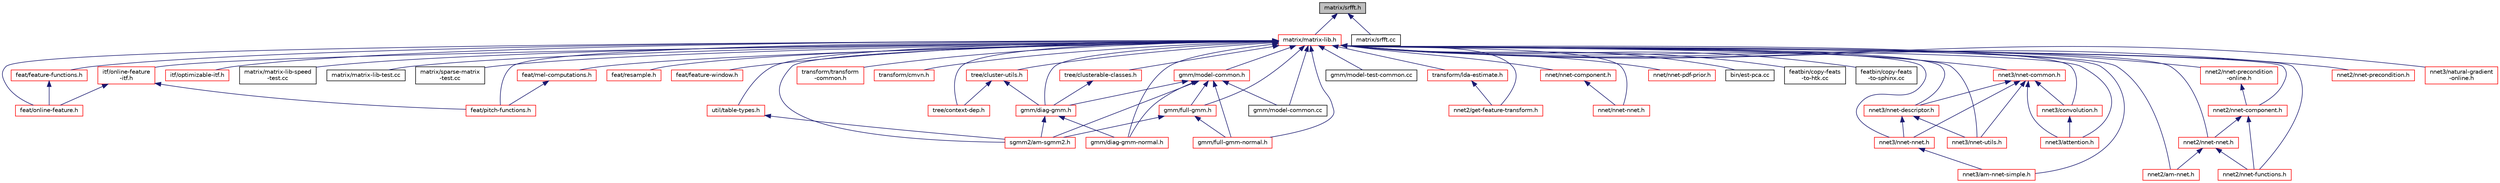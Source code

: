 digraph "matrix/srfft.h"
{
  edge [fontname="Helvetica",fontsize="10",labelfontname="Helvetica",labelfontsize="10"];
  node [fontname="Helvetica",fontsize="10",shape=record];
  Node30 [label="matrix/srfft.h",height=0.2,width=0.4,color="black", fillcolor="grey75", style="filled", fontcolor="black"];
  Node30 -> Node31 [dir="back",color="midnightblue",fontsize="10",style="solid",fontname="Helvetica"];
  Node31 [label="matrix/matrix-lib.h",height=0.2,width=0.4,color="red", fillcolor="white", style="filled",URL="$matrix-lib_8h.html"];
  Node31 -> Node32 [dir="back",color="midnightblue",fontsize="10",style="solid",fontname="Helvetica"];
  Node32 [label="itf/online-feature\l-itf.h",height=0.2,width=0.4,color="red", fillcolor="white", style="filled",URL="$online-feature-itf_8h.html"];
  Node32 -> Node33 [dir="back",color="midnightblue",fontsize="10",style="solid",fontname="Helvetica"];
  Node33 [label="feat/online-feature.h",height=0.2,width=0.4,color="red", fillcolor="white", style="filled",URL="$online-feature_8h.html"];
  Node32 -> Node38 [dir="back",color="midnightblue",fontsize="10",style="solid",fontname="Helvetica"];
  Node38 [label="feat/pitch-functions.h",height=0.2,width=0.4,color="red", fillcolor="white", style="filled",URL="$pitch-functions_8h.html"];
  Node31 -> Node47 [dir="back",color="midnightblue",fontsize="10",style="solid",fontname="Helvetica"];
  Node47 [label="itf/optimizable-itf.h",height=0.2,width=0.4,color="red", fillcolor="white", style="filled",URL="$optimizable-itf_8h.html"];
  Node31 -> Node49 [dir="back",color="midnightblue",fontsize="10",style="solid",fontname="Helvetica"];
  Node49 [label="matrix/matrix-lib-speed\l-test.cc",height=0.2,width=0.4,color="black", fillcolor="white", style="filled",URL="$matrix-lib-speed-test_8cc.html"];
  Node31 -> Node50 [dir="back",color="midnightblue",fontsize="10",style="solid",fontname="Helvetica"];
  Node50 [label="matrix/matrix-lib-test.cc",height=0.2,width=0.4,color="black", fillcolor="white", style="filled",URL="$matrix-lib-test_8cc.html"];
  Node31 -> Node51 [dir="back",color="midnightblue",fontsize="10",style="solid",fontname="Helvetica"];
  Node51 [label="matrix/sparse-matrix\l-test.cc",height=0.2,width=0.4,color="black", fillcolor="white", style="filled",URL="$sparse-matrix-test_8cc.html"];
  Node31 -> Node52 [dir="back",color="midnightblue",fontsize="10",style="solid",fontname="Helvetica"];
  Node52 [label="util/table-types.h",height=0.2,width=0.4,color="red", fillcolor="white", style="filled",URL="$table-types_8h.html"];
  Node52 -> Node822 [dir="back",color="midnightblue",fontsize="10",style="solid",fontname="Helvetica"];
  Node822 [label="sgmm2/am-sgmm2.h",height=0.2,width=0.4,color="red", fillcolor="white", style="filled",URL="$am-sgmm2_8h.html"];
  Node31 -> Node54 [dir="back",color="midnightblue",fontsize="10",style="solid",fontname="Helvetica"];
  Node54 [label="feat/resample.h",height=0.2,width=0.4,color="red", fillcolor="white", style="filled",URL="$resample_8h.html",tooltip="] "];
  Node31 -> Node79 [dir="back",color="midnightblue",fontsize="10",style="solid",fontname="Helvetica"];
  Node79 [label="feat/feature-window.h",height=0.2,width=0.4,color="red", fillcolor="white", style="filled",URL="$feature-window_8h.html"];
  Node31 -> Node89 [dir="back",color="midnightblue",fontsize="10",style="solid",fontname="Helvetica"];
  Node89 [label="feat/feature-functions.h",height=0.2,width=0.4,color="red", fillcolor="white", style="filled",URL="$feature-functions_8h.html"];
  Node89 -> Node33 [dir="back",color="midnightblue",fontsize="10",style="solid",fontname="Helvetica"];
  Node31 -> Node100 [dir="back",color="midnightblue",fontsize="10",style="solid",fontname="Helvetica"];
  Node100 [label="feat/mel-computations.h",height=0.2,width=0.4,color="red", fillcolor="white", style="filled",URL="$mel-computations_8h.html"];
  Node100 -> Node38 [dir="back",color="midnightblue",fontsize="10",style="solid",fontname="Helvetica"];
  Node31 -> Node33 [dir="back",color="midnightblue",fontsize="10",style="solid",fontname="Helvetica"];
  Node31 -> Node837 [dir="back",color="midnightblue",fontsize="10",style="solid",fontname="Helvetica"];
  Node837 [label="transform/transform\l-common.h",height=0.2,width=0.4,color="red", fillcolor="white", style="filled",URL="$transform-common_8h.html"];
  Node31 -> Node849 [dir="back",color="midnightblue",fontsize="10",style="solid",fontname="Helvetica"];
  Node849 [label="transform/cmvn.h",height=0.2,width=0.4,color="red", fillcolor="white", style="filled",URL="$cmvn_8h.html"];
  Node31 -> Node38 [dir="back",color="midnightblue",fontsize="10",style="solid",fontname="Helvetica"];
  Node31 -> Node851 [dir="back",color="midnightblue",fontsize="10",style="solid",fontname="Helvetica"];
  Node851 [label="tree/context-dep.h",height=0.2,width=0.4,color="red", fillcolor="white", style="filled",URL="$context-dep_8h.html"];
  Node31 -> Node899 [dir="back",color="midnightblue",fontsize="10",style="solid",fontname="Helvetica"];
  Node899 [label="tree/cluster-utils.h",height=0.2,width=0.4,color="red", fillcolor="white", style="filled",URL="$cluster-utils_8h.html"];
  Node899 -> Node851 [dir="back",color="midnightblue",fontsize="10",style="solid",fontname="Helvetica"];
  Node899 -> Node902 [dir="back",color="midnightblue",fontsize="10",style="solid",fontname="Helvetica"];
  Node902 [label="gmm/diag-gmm.h",height=0.2,width=0.4,color="red", fillcolor="white", style="filled",URL="$diag-gmm_8h.html"];
  Node902 -> Node909 [dir="back",color="midnightblue",fontsize="10",style="solid",fontname="Helvetica"];
  Node909 [label="gmm/diag-gmm-normal.h",height=0.2,width=0.4,color="red", fillcolor="white", style="filled",URL="$diag-gmm-normal_8h.html"];
  Node902 -> Node822 [dir="back",color="midnightblue",fontsize="10",style="solid",fontname="Helvetica"];
  Node31 -> Node920 [dir="back",color="midnightblue",fontsize="10",style="solid",fontname="Helvetica"];
  Node920 [label="tree/clusterable-classes.h",height=0.2,width=0.4,color="red", fillcolor="white", style="filled",URL="$clusterable-classes_8h.html"];
  Node920 -> Node902 [dir="back",color="midnightblue",fontsize="10",style="solid",fontname="Helvetica"];
  Node31 -> Node922 [dir="back",color="midnightblue",fontsize="10",style="solid",fontname="Helvetica"];
  Node922 [label="gmm/model-common.h",height=0.2,width=0.4,color="red", fillcolor="white", style="filled",URL="$model-common_8h.html"];
  Node922 -> Node902 [dir="back",color="midnightblue",fontsize="10",style="solid",fontname="Helvetica"];
  Node922 -> Node923 [dir="back",color="midnightblue",fontsize="10",style="solid",fontname="Helvetica"];
  Node923 [label="gmm/full-gmm.h",height=0.2,width=0.4,color="red", fillcolor="white", style="filled",URL="$full-gmm_8h.html"];
  Node923 -> Node924 [dir="back",color="midnightblue",fontsize="10",style="solid",fontname="Helvetica"];
  Node924 [label="gmm/full-gmm-normal.h",height=0.2,width=0.4,color="red", fillcolor="white", style="filled",URL="$full-gmm-normal_8h.html"];
  Node923 -> Node822 [dir="back",color="midnightblue",fontsize="10",style="solid",fontname="Helvetica"];
  Node922 -> Node909 [dir="back",color="midnightblue",fontsize="10",style="solid",fontname="Helvetica"];
  Node922 -> Node924 [dir="back",color="midnightblue",fontsize="10",style="solid",fontname="Helvetica"];
  Node922 -> Node926 [dir="back",color="midnightblue",fontsize="10",style="solid",fontname="Helvetica"];
  Node926 [label="gmm/model-common.cc",height=0.2,width=0.4,color="black", fillcolor="white", style="filled",URL="$model-common_8cc.html"];
  Node922 -> Node822 [dir="back",color="midnightblue",fontsize="10",style="solid",fontname="Helvetica"];
  Node31 -> Node902 [dir="back",color="midnightblue",fontsize="10",style="solid",fontname="Helvetica"];
  Node31 -> Node923 [dir="back",color="midnightblue",fontsize="10",style="solid",fontname="Helvetica"];
  Node31 -> Node909 [dir="back",color="midnightblue",fontsize="10",style="solid",fontname="Helvetica"];
  Node31 -> Node924 [dir="back",color="midnightblue",fontsize="10",style="solid",fontname="Helvetica"];
  Node31 -> Node926 [dir="back",color="midnightblue",fontsize="10",style="solid",fontname="Helvetica"];
  Node31 -> Node906 [dir="back",color="midnightblue",fontsize="10",style="solid",fontname="Helvetica"];
  Node906 [label="gmm/model-test-common.cc",height=0.2,width=0.4,color="black", fillcolor="white", style="filled",URL="$model-test-common_8cc.html"];
  Node31 -> Node173 [dir="back",color="midnightblue",fontsize="10",style="solid",fontname="Helvetica"];
  Node173 [label="transform/lda-estimate.h",height=0.2,width=0.4,color="red", fillcolor="white", style="filled",URL="$lda-estimate_8h.html"];
  Node173 -> Node178 [dir="back",color="midnightblue",fontsize="10",style="solid",fontname="Helvetica"];
  Node178 [label="nnet2/get-feature-transform.h",height=0.2,width=0.4,color="red", fillcolor="white", style="filled",URL="$get-feature-transform_8h.html",tooltip="This file is modified from transform/lda-estimate.h It contains a class intended to be used in precon..."];
  Node31 -> Node927 [dir="back",color="midnightblue",fontsize="10",style="solid",fontname="Helvetica"];
  Node927 [label="nnet/nnet-component.h",height=0.2,width=0.4,color="red", fillcolor="white", style="filled",URL="$nnet-component_8h.html"];
  Node927 -> Node928 [dir="back",color="midnightblue",fontsize="10",style="solid",fontname="Helvetica"];
  Node928 [label="nnet/nnet-nnet.h",height=0.2,width=0.4,color="red", fillcolor="white", style="filled",URL="$nnet-nnet_8h.html"];
  Node31 -> Node928 [dir="back",color="midnightblue",fontsize="10",style="solid",fontname="Helvetica"];
  Node31 -> Node444 [dir="back",color="midnightblue",fontsize="10",style="solid",fontname="Helvetica"];
  Node444 [label="nnet/nnet-pdf-prior.h",height=0.2,width=0.4,color="red", fillcolor="white", style="filled",URL="$nnet-pdf-prior_8h.html"];
  Node31 -> Node469 [dir="back",color="midnightblue",fontsize="10",style="solid",fontname="Helvetica"];
  Node469 [label="bin/est-pca.cc",height=0.2,width=0.4,color="black", fillcolor="white", style="filled",URL="$est-pca_8cc.html"];
  Node31 -> Node553 [dir="back",color="midnightblue",fontsize="10",style="solid",fontname="Helvetica"];
  Node553 [label="featbin/copy-feats\l-to-htk.cc",height=0.2,width=0.4,color="black", fillcolor="white", style="filled",URL="$copy-feats-to-htk_8cc.html"];
  Node31 -> Node554 [dir="back",color="midnightblue",fontsize="10",style="solid",fontname="Helvetica"];
  Node554 [label="featbin/copy-feats\l-to-sphinx.cc",height=0.2,width=0.4,color="black", fillcolor="white", style="filled",URL="$copy-feats-to-sphinx_8cc.html"];
  Node31 -> Node590 [dir="back",color="midnightblue",fontsize="10",style="solid",fontname="Helvetica"];
  Node590 [label="nnet3/nnet-common.h",height=0.2,width=0.4,color="red", fillcolor="white", style="filled",URL="$nnet-common_8h.html"];
  Node590 -> Node638 [dir="back",color="midnightblue",fontsize="10",style="solid",fontname="Helvetica"];
  Node638 [label="nnet3/nnet-nnet.h",height=0.2,width=0.4,color="red", fillcolor="white", style="filled",URL="$_2nnet-nnet_8h.html"];
  Node638 -> Node668 [dir="back",color="midnightblue",fontsize="10",style="solid",fontname="Helvetica"];
  Node668 [label="nnet3/am-nnet-simple.h",height=0.2,width=0.4,color="red", fillcolor="white", style="filled",URL="$am-nnet-simple_8h.html"];
  Node590 -> Node678 [dir="back",color="midnightblue",fontsize="10",style="solid",fontname="Helvetica"];
  Node678 [label="nnet3/nnet-descriptor.h",height=0.2,width=0.4,color="red", fillcolor="white", style="filled",URL="$nnet-descriptor_8h.html",tooltip="This file contains class definitions for classes ForwardingDescriptor, SumDescriptor and Descriptor..."];
  Node678 -> Node638 [dir="back",color="midnightblue",fontsize="10",style="solid",fontname="Helvetica"];
  Node678 -> Node652 [dir="back",color="midnightblue",fontsize="10",style="solid",fontname="Helvetica"];
  Node652 [label="nnet3/nnet-utils.h",height=0.2,width=0.4,color="red", fillcolor="white", style="filled",URL="$_2nnet-utils_8h.html",tooltip="This file contains some miscellaneous functions dealing with class Nnet. "];
  Node590 -> Node652 [dir="back",color="midnightblue",fontsize="10",style="solid",fontname="Helvetica"];
  Node590 -> Node687 [dir="back",color="midnightblue",fontsize="10",style="solid",fontname="Helvetica"];
  Node687 [label="nnet3/attention.h",height=0.2,width=0.4,color="red", fillcolor="white", style="filled",URL="$attention_8h.html",tooltip="This file contains the lower-level interface for self-attention. "];
  Node590 -> Node690 [dir="back",color="midnightblue",fontsize="10",style="solid",fontname="Helvetica"];
  Node690 [label="nnet3/convolution.h",height=0.2,width=0.4,color="red", fillcolor="white", style="filled",URL="$convolution_8h.html",tooltip="This file contains some fairly low-level utilities for implementing convolutional neural networks and..."];
  Node690 -> Node687 [dir="back",color="midnightblue",fontsize="10",style="solid",fontname="Helvetica"];
  Node31 -> Node638 [dir="back",color="midnightblue",fontsize="10",style="solid",fontname="Helvetica"];
  Node31 -> Node678 [dir="back",color="midnightblue",fontsize="10",style="solid",fontname="Helvetica"];
  Node31 -> Node668 [dir="back",color="midnightblue",fontsize="10",style="solid",fontname="Helvetica"];
  Node31 -> Node652 [dir="back",color="midnightblue",fontsize="10",style="solid",fontname="Helvetica"];
  Node31 -> Node822 [dir="back",color="midnightblue",fontsize="10",style="solid",fontname="Helvetica"];
  Node31 -> Node930 [dir="back",color="midnightblue",fontsize="10",style="solid",fontname="Helvetica"];
  Node930 [label="nnet2/am-nnet.h",height=0.2,width=0.4,color="red", fillcolor="white", style="filled",URL="$am-nnet_8h.html"];
  Node31 -> Node932 [dir="back",color="midnightblue",fontsize="10",style="solid",fontname="Helvetica"];
  Node932 [label="nnet2/nnet-nnet.h",height=0.2,width=0.4,color="red", fillcolor="white", style="filled",URL="$_2nnet-nnet_8h.html"];
  Node932 -> Node930 [dir="back",color="midnightblue",fontsize="10",style="solid",fontname="Helvetica"];
  Node932 -> Node940 [dir="back",color="midnightblue",fontsize="10",style="solid",fontname="Helvetica"];
  Node940 [label="nnet2/nnet-functions.h",height=0.2,width=0.4,color="red", fillcolor="white", style="filled",URL="$nnet-functions_8h.html"];
  Node31 -> Node945 [dir="back",color="midnightblue",fontsize="10",style="solid",fontname="Helvetica"];
  Node945 [label="nnet2/nnet-component.h",height=0.2,width=0.4,color="red", fillcolor="white", style="filled",URL="$_2nnet-component_8h.html"];
  Node945 -> Node932 [dir="back",color="midnightblue",fontsize="10",style="solid",fontname="Helvetica"];
  Node945 -> Node940 [dir="back",color="midnightblue",fontsize="10",style="solid",fontname="Helvetica"];
  Node31 -> Node947 [dir="back",color="midnightblue",fontsize="10",style="solid",fontname="Helvetica"];
  Node947 [label="nnet2/nnet-precondition\l-online.h",height=0.2,width=0.4,color="red", fillcolor="white", style="filled",URL="$nnet-precondition-online_8h.html"];
  Node947 -> Node945 [dir="back",color="midnightblue",fontsize="10",style="solid",fontname="Helvetica"];
  Node31 -> Node178 [dir="back",color="midnightblue",fontsize="10",style="solid",fontname="Helvetica"];
  Node31 -> Node949 [dir="back",color="midnightblue",fontsize="10",style="solid",fontname="Helvetica"];
  Node949 [label="nnet2/nnet-precondition.h",height=0.2,width=0.4,color="red", fillcolor="white", style="filled",URL="$nnet-precondition_8h.html"];
  Node31 -> Node940 [dir="back",color="midnightblue",fontsize="10",style="solid",fontname="Helvetica"];
  Node31 -> Node687 [dir="back",color="midnightblue",fontsize="10",style="solid",fontname="Helvetica"];
  Node31 -> Node690 [dir="back",color="midnightblue",fontsize="10",style="solid",fontname="Helvetica"];
  Node31 -> Node951 [dir="back",color="midnightblue",fontsize="10",style="solid",fontname="Helvetica"];
  Node951 [label="nnet3/natural-gradient\l-online.h",height=0.2,width=0.4,color="red", fillcolor="white", style="filled",URL="$natural-gradient-online_8h.html"];
  Node30 -> Node957 [dir="back",color="midnightblue",fontsize="10",style="solid",fontname="Helvetica"];
  Node957 [label="matrix/srfft.cc",height=0.2,width=0.4,color="black", fillcolor="white", style="filled",URL="$srfft_8cc.html"];
}
